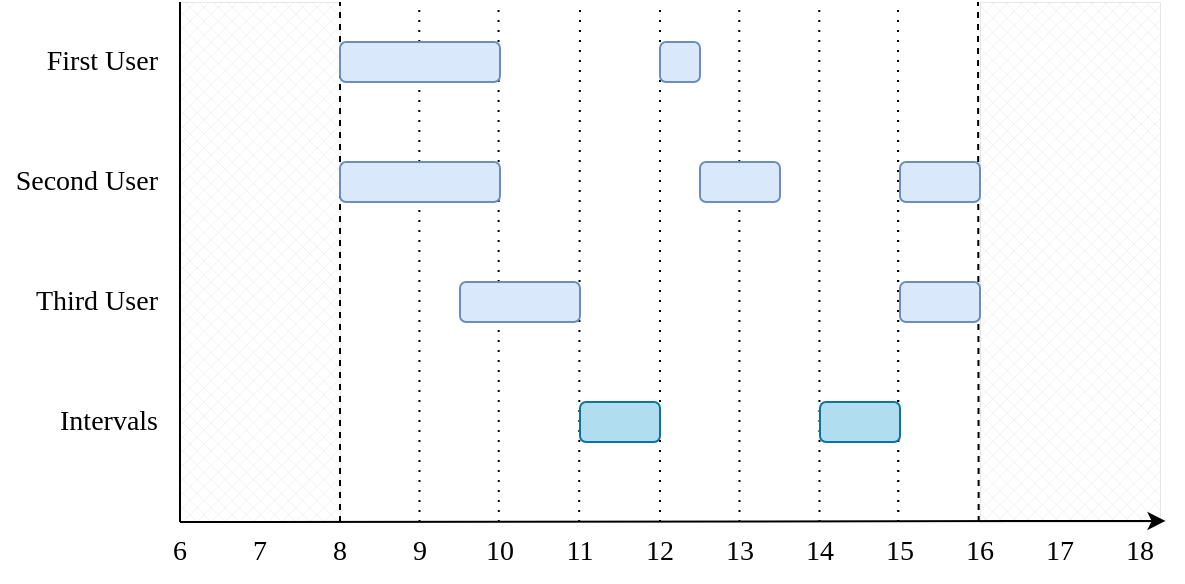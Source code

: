 <mxfile version="21.3.7" type="device">
  <diagram name="Page-1" id="fc2ac565-0d4e-3f0d-88b0-a54af1634ed7">
    <mxGraphModel dx="696" dy="434" grid="1" gridSize="10" guides="1" tooltips="1" connect="0" arrows="1" fold="1" page="1" pageScale="1.5" pageWidth="1169" pageHeight="827" background="none" math="0" shadow="0">
      <root>
        <mxCell id="0" style=";html=1;" />
        <mxCell id="1" style=";html=1;" parent="0" />
        <mxCell id="28g4uVqSMbtL4HKVnJAf-150" value="" style="endArrow=none;dashed=1;html=1;strokeWidth=1;rounded=0;fontFamily=Times New Roman;fontSize=14;dashPattern=1 4;" edge="1" parent="1">
          <mxGeometry width="50" height="50" relative="1" as="geometry">
            <mxPoint x="639.13" y="680" as="sourcePoint" />
            <mxPoint x="639" y="420" as="targetPoint" />
          </mxGeometry>
        </mxCell>
        <mxCell id="28g4uVqSMbtL4HKVnJAf-157" value="" style="endArrow=none;dashed=1;html=1;strokeWidth=1;rounded=0;fontFamily=Times New Roman;fontSize=14;dashPattern=1 4;" edge="1" parent="1">
          <mxGeometry width="50" height="50" relative="1" as="geometry">
            <mxPoint x="599.76" y="680" as="sourcePoint" />
            <mxPoint x="599.63" y="420" as="targetPoint" />
          </mxGeometry>
        </mxCell>
        <mxCell id="28g4uVqSMbtL4HKVnJAf-158" value="" style="endArrow=none;dashed=1;html=1;strokeWidth=1;rounded=0;fontFamily=Times New Roman;fontSize=14;dashPattern=1 4;" edge="1" parent="1">
          <mxGeometry width="50" height="50" relative="1" as="geometry">
            <mxPoint x="559.76" y="680" as="sourcePoint" />
            <mxPoint x="559.63" y="420" as="targetPoint" />
          </mxGeometry>
        </mxCell>
        <mxCell id="28g4uVqSMbtL4HKVnJAf-148" value="" style="endArrow=none;dashed=1;html=1;strokeWidth=1;rounded=0;fontFamily=Times New Roman;fontSize=14;dashPattern=1 4;" edge="1" parent="1">
          <mxGeometry width="50" height="50" relative="1" as="geometry">
            <mxPoint x="479.57" y="680" as="sourcePoint" />
            <mxPoint x="480" y="420" as="targetPoint" />
          </mxGeometry>
        </mxCell>
        <mxCell id="28g4uVqSMbtL4HKVnJAf-159" value="" style="endArrow=none;dashed=1;html=1;strokeWidth=1;rounded=0;fontFamily=Times New Roman;fontSize=14;dashPattern=1 4;" edge="1" parent="1">
          <mxGeometry width="50" height="50" relative="1" as="geometry">
            <mxPoint x="439.39" y="680" as="sourcePoint" />
            <mxPoint x="439.26" y="420" as="targetPoint" />
          </mxGeometry>
        </mxCell>
        <mxCell id="28g4uVqSMbtL4HKVnJAf-160" value="" style="endArrow=none;dashed=1;html=1;strokeWidth=1;rounded=0;fontFamily=Times New Roman;fontSize=14;dashPattern=1 4;" edge="1" parent="1">
          <mxGeometry width="50" height="50" relative="1" as="geometry">
            <mxPoint x="399.76" y="680" as="sourcePoint" />
            <mxPoint x="399.63" y="420" as="targetPoint" />
          </mxGeometry>
        </mxCell>
        <mxCell id="28g4uVqSMbtL4HKVnJAf-151" value="" style="endArrow=none;dashed=1;html=1;strokeWidth=1;rounded=0;fontFamily=Times New Roman;fontSize=14;dashPattern=1 4;" edge="1" parent="1">
          <mxGeometry width="50" height="50" relative="1" as="geometry">
            <mxPoint x="639.13" y="680" as="sourcePoint" />
            <mxPoint x="639" y="420" as="targetPoint" />
          </mxGeometry>
        </mxCell>
        <mxCell id="28g4uVqSMbtL4HKVnJAf-149" value="" style="endArrow=none;dashed=1;html=1;strokeWidth=1;rounded=0;fontFamily=Times New Roman;fontSize=14;dashPattern=1 4;" edge="1" parent="1">
          <mxGeometry width="50" height="50" relative="1" as="geometry">
            <mxPoint x="520.0" y="680" as="sourcePoint" />
            <mxPoint x="520" y="420" as="targetPoint" />
          </mxGeometry>
        </mxCell>
        <mxCell id="28g4uVqSMbtL4HKVnJAf-153" value="" style="verticalLabelPosition=bottom;verticalAlign=top;html=1;shape=mxgraph.basic.patternFillRect;fillStyle=diagGrid;step=5;fillStrokeWidth=0.2;fillStrokeColor=#dddddd;strokeWidth=0;" vertex="1" parent="1">
          <mxGeometry x="680" y="420" width="90" height="260" as="geometry" />
        </mxCell>
        <mxCell id="28g4uVqSMbtL4HKVnJAf-152" value="" style="verticalLabelPosition=bottom;verticalAlign=top;html=1;shape=mxgraph.basic.patternFillRect;fillStyle=diagGrid;step=5;fillStrokeWidth=0.2;fillStrokeColor=#dddddd;strokeWidth=0;" vertex="1" parent="1">
          <mxGeometry x="280" y="420" width="80" height="260" as="geometry" />
        </mxCell>
        <mxCell id="28g4uVqSMbtL4HKVnJAf-101" value="" style="endArrow=none;html=1;rounded=0;fontFamily=Times New Roman;fontSize=14;" edge="1" parent="1">
          <mxGeometry width="50" height="50" relative="1" as="geometry">
            <mxPoint x="280" y="680" as="sourcePoint" />
            <mxPoint x="280" y="420" as="targetPoint" />
          </mxGeometry>
        </mxCell>
        <mxCell id="28g4uVqSMbtL4HKVnJAf-102" value="" style="endArrow=none;dashed=1;html=1;strokeWidth=1;rounded=0;fontFamily=Times New Roman;fontSize=14;" edge="1" parent="1">
          <mxGeometry width="50" height="50" relative="1" as="geometry">
            <mxPoint x="360" y="680" as="sourcePoint" />
            <mxPoint x="360" y="420" as="targetPoint" />
          </mxGeometry>
        </mxCell>
        <mxCell id="28g4uVqSMbtL4HKVnJAf-104" value="8" style="text;html=1;strokeColor=none;fillColor=none;align=center;verticalAlign=middle;whiteSpace=wrap;rounded=0;fontFamily=Times New Roman;fontSize=14;" vertex="1" parent="1">
          <mxGeometry x="340" y="680" width="40" height="30" as="geometry" />
        </mxCell>
        <mxCell id="28g4uVqSMbtL4HKVnJAf-115" value="7" style="text;html=1;strokeColor=none;fillColor=none;align=center;verticalAlign=middle;whiteSpace=wrap;rounded=0;fontFamily=Times New Roman;fontSize=14;" vertex="1" parent="1">
          <mxGeometry x="300" y="680" width="40" height="30" as="geometry" />
        </mxCell>
        <mxCell id="28g4uVqSMbtL4HKVnJAf-116" value="6" style="text;html=1;strokeColor=none;fillColor=none;align=center;verticalAlign=middle;whiteSpace=wrap;rounded=0;fontFamily=Times New Roman;fontSize=14;" vertex="1" parent="1">
          <mxGeometry x="260" y="680" width="40" height="30" as="geometry" />
        </mxCell>
        <mxCell id="28g4uVqSMbtL4HKVnJAf-117" value="9" style="text;html=1;strokeColor=none;fillColor=none;align=center;verticalAlign=middle;whiteSpace=wrap;rounded=0;fontFamily=Times New Roman;fontSize=14;" vertex="1" parent="1">
          <mxGeometry x="380" y="680" width="40" height="30" as="geometry" />
        </mxCell>
        <mxCell id="28g4uVqSMbtL4HKVnJAf-118" value="12" style="text;html=1;strokeColor=none;fillColor=none;align=center;verticalAlign=middle;whiteSpace=wrap;rounded=0;fontFamily=Times New Roman;fontSize=14;" vertex="1" parent="1">
          <mxGeometry x="500" y="680" width="40" height="30" as="geometry" />
        </mxCell>
        <mxCell id="28g4uVqSMbtL4HKVnJAf-119" value="11" style="text;html=1;strokeColor=none;fillColor=none;align=center;verticalAlign=middle;whiteSpace=wrap;rounded=0;fontFamily=Times New Roman;fontSize=14;" vertex="1" parent="1">
          <mxGeometry x="460" y="680" width="40" height="30" as="geometry" />
        </mxCell>
        <mxCell id="28g4uVqSMbtL4HKVnJAf-120" value="10" style="text;html=1;strokeColor=none;fillColor=none;align=center;verticalAlign=middle;whiteSpace=wrap;rounded=0;fontFamily=Times New Roman;fontSize=14;" vertex="1" parent="1">
          <mxGeometry x="420" y="680" width="40" height="30" as="geometry" />
        </mxCell>
        <mxCell id="28g4uVqSMbtL4HKVnJAf-121" value="13" style="text;html=1;strokeColor=none;fillColor=none;align=center;verticalAlign=middle;whiteSpace=wrap;rounded=0;fontFamily=Times New Roman;fontSize=14;" vertex="1" parent="1">
          <mxGeometry x="540" y="680" width="40" height="30" as="geometry" />
        </mxCell>
        <mxCell id="28g4uVqSMbtL4HKVnJAf-122" value="16" style="text;html=1;strokeColor=none;fillColor=none;align=center;verticalAlign=middle;whiteSpace=wrap;rounded=0;fontFamily=Times New Roman;fontSize=14;" vertex="1" parent="1">
          <mxGeometry x="660" y="680" width="40" height="30" as="geometry" />
        </mxCell>
        <mxCell id="28g4uVqSMbtL4HKVnJAf-123" value="15" style="text;html=1;strokeColor=none;fillColor=none;align=center;verticalAlign=middle;whiteSpace=wrap;rounded=0;fontFamily=Times New Roman;fontSize=14;" vertex="1" parent="1">
          <mxGeometry x="620" y="680" width="40" height="30" as="geometry" />
        </mxCell>
        <mxCell id="28g4uVqSMbtL4HKVnJAf-124" value="14" style="text;html=1;strokeColor=none;fillColor=none;align=center;verticalAlign=middle;whiteSpace=wrap;rounded=0;fontFamily=Times New Roman;fontSize=14;" vertex="1" parent="1">
          <mxGeometry x="580" y="680" width="40" height="30" as="geometry" />
        </mxCell>
        <mxCell id="28g4uVqSMbtL4HKVnJAf-125" value="17" style="text;html=1;strokeColor=none;fillColor=none;align=center;verticalAlign=middle;whiteSpace=wrap;rounded=0;fontFamily=Times New Roman;fontSize=14;" vertex="1" parent="1">
          <mxGeometry x="700" y="680" width="40" height="30" as="geometry" />
        </mxCell>
        <mxCell id="28g4uVqSMbtL4HKVnJAf-128" value="18" style="text;html=1;strokeColor=none;fillColor=none;align=center;verticalAlign=middle;whiteSpace=wrap;rounded=0;fontFamily=Times New Roman;fontSize=14;" vertex="1" parent="1">
          <mxGeometry x="740" y="680" width="40" height="30" as="geometry" />
        </mxCell>
        <mxCell id="28g4uVqSMbtL4HKVnJAf-130" value="" style="endArrow=classic;html=1;rounded=0;fontFamily=Times New Roman;fontSize=14;entryX=1.031;entryY=0.998;entryDx=0;entryDy=0;entryPerimeter=0;" edge="1" parent="1" target="28g4uVqSMbtL4HKVnJAf-153">
          <mxGeometry width="50" height="50" relative="1" as="geometry">
            <mxPoint x="280" y="680" as="sourcePoint" />
            <mxPoint x="834.04" y="680.06" as="targetPoint" />
          </mxGeometry>
        </mxCell>
        <mxCell id="28g4uVqSMbtL4HKVnJAf-131" value="" style="endArrow=none;dashed=1;html=1;strokeWidth=1;rounded=0;fontFamily=Times New Roman;fontSize=14;" edge="1" parent="1">
          <mxGeometry width="50" height="50" relative="1" as="geometry">
            <mxPoint x="679.33" y="680" as="sourcePoint" />
            <mxPoint x="679" y="420" as="targetPoint" />
          </mxGeometry>
        </mxCell>
        <mxCell id="28g4uVqSMbtL4HKVnJAf-132" value="Intervals" style="text;html=1;strokeColor=none;fillColor=none;align=right;verticalAlign=middle;whiteSpace=wrap;rounded=0;fontFamily=Times New Roman;fontSize=14;" vertex="1" parent="1">
          <mxGeometry x="200" y="600" width="71" height="60" as="geometry" />
        </mxCell>
        <mxCell id="28g4uVqSMbtL4HKVnJAf-135" value="Third User" style="text;html=1;strokeColor=none;fillColor=none;align=right;verticalAlign=middle;whiteSpace=wrap;rounded=0;fontFamily=Times New Roman;fontSize=14;" vertex="1" parent="1">
          <mxGeometry x="200" y="540" width="71" height="60" as="geometry" />
        </mxCell>
        <mxCell id="28g4uVqSMbtL4HKVnJAf-136" value="Second User" style="text;html=1;strokeColor=none;fillColor=none;align=right;verticalAlign=middle;whiteSpace=wrap;rounded=0;fontFamily=Times New Roman;fontSize=14;" vertex="1" parent="1">
          <mxGeometry x="190" y="480" width="81" height="60" as="geometry" />
        </mxCell>
        <mxCell id="28g4uVqSMbtL4HKVnJAf-137" value="First User" style="text;html=1;strokeColor=none;fillColor=none;align=right;verticalAlign=middle;whiteSpace=wrap;rounded=0;fontFamily=Times New Roman;fontSize=14;" vertex="1" parent="1">
          <mxGeometry x="190" y="420" width="81" height="60" as="geometry" />
        </mxCell>
        <mxCell id="28g4uVqSMbtL4HKVnJAf-139" value="" style="rounded=1;whiteSpace=wrap;html=1;fillColor=#dae8fc;strokeColor=#6c8ebf;" vertex="1" parent="1">
          <mxGeometry x="360" y="440" width="80" height="20" as="geometry" />
        </mxCell>
        <mxCell id="28g4uVqSMbtL4HKVnJAf-140" value="" style="rounded=1;whiteSpace=wrap;html=1;fillColor=#dae8fc;strokeColor=#6c8ebf;" vertex="1" parent="1">
          <mxGeometry x="360" y="500" width="80" height="20" as="geometry" />
        </mxCell>
        <mxCell id="28g4uVqSMbtL4HKVnJAf-141" value="" style="rounded=1;whiteSpace=wrap;html=1;fillColor=#dae8fc;strokeColor=#6c8ebf;" vertex="1" parent="1">
          <mxGeometry x="420" y="560" width="60" height="20" as="geometry" />
        </mxCell>
        <mxCell id="28g4uVqSMbtL4HKVnJAf-142" value="" style="rounded=1;whiteSpace=wrap;html=1;fillColor=#dae8fc;strokeColor=#6c8ebf;" vertex="1" parent="1">
          <mxGeometry x="520" y="440" width="20" height="20" as="geometry" />
        </mxCell>
        <mxCell id="28g4uVqSMbtL4HKVnJAf-143" value="" style="rounded=1;whiteSpace=wrap;html=1;fillColor=#dae8fc;strokeColor=#6c8ebf;" vertex="1" parent="1">
          <mxGeometry x="540" y="500" width="40" height="20" as="geometry" />
        </mxCell>
        <mxCell id="28g4uVqSMbtL4HKVnJAf-147" value="" style="rounded=1;whiteSpace=wrap;html=1;fillColor=#b1ddf0;strokeColor=#10739e;" vertex="1" parent="1">
          <mxGeometry x="600" y="620" width="40" height="20" as="geometry" />
        </mxCell>
        <mxCell id="28g4uVqSMbtL4HKVnJAf-146" value="" style="rounded=1;whiteSpace=wrap;html=1;fillColor=#b1ddf0;strokeColor=#10739e;" vertex="1" parent="1">
          <mxGeometry x="480" y="620" width="40" height="20" as="geometry" />
        </mxCell>
        <mxCell id="28g4uVqSMbtL4HKVnJAf-144" value="" style="rounded=1;whiteSpace=wrap;html=1;fillColor=#dae8fc;strokeColor=#6c8ebf;" vertex="1" parent="1">
          <mxGeometry x="640" y="560" width="40" height="20" as="geometry" />
        </mxCell>
        <mxCell id="28g4uVqSMbtL4HKVnJAf-145" value="" style="rounded=1;whiteSpace=wrap;html=1;fillColor=#dae8fc;strokeColor=#6c8ebf;" vertex="1" parent="1">
          <mxGeometry x="640" y="500" width="40" height="20" as="geometry" />
        </mxCell>
      </root>
    </mxGraphModel>
  </diagram>
</mxfile>
